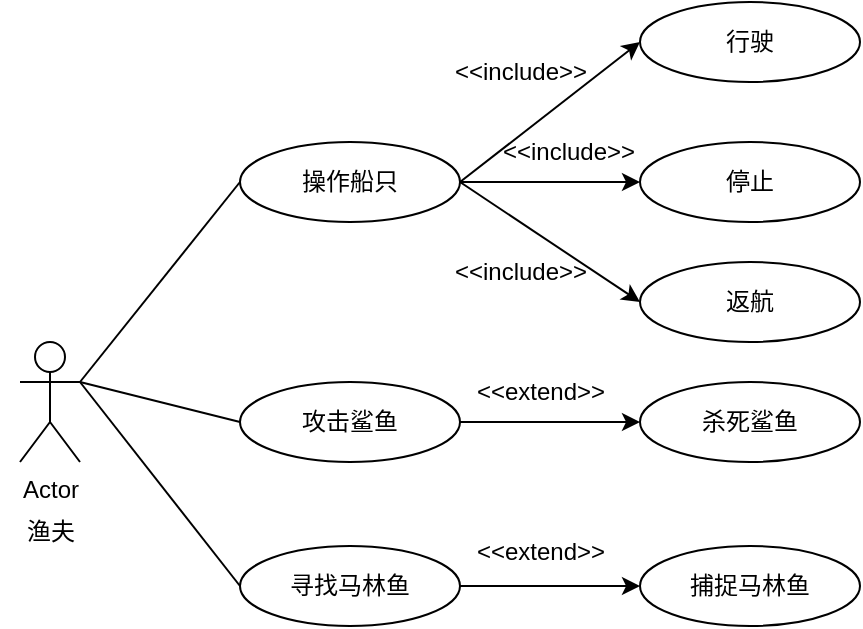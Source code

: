 <mxfile version="22.1.11" type="github">
  <diagram name="第 1 页" id="PhqbZmEQsiWpiNi39YRk">
    <mxGraphModel dx="1042" dy="543" grid="1" gridSize="10" guides="1" tooltips="1" connect="1" arrows="1" fold="1" page="1" pageScale="1" pageWidth="827" pageHeight="1169" math="0" shadow="0">
      <root>
        <mxCell id="0" />
        <mxCell id="1" parent="0" />
        <mxCell id="VC36BMPDw44ioH7sDTO2-8" value="操作船只" style="ellipse;whiteSpace=wrap;html=1;" vertex="1" parent="1">
          <mxGeometry x="200" y="100" width="110" height="40" as="geometry" />
        </mxCell>
        <mxCell id="VC36BMPDw44ioH7sDTO2-9" value="Actor" style="shape=umlActor;verticalLabelPosition=bottom;verticalAlign=top;html=1;" vertex="1" parent="1">
          <mxGeometry x="90" y="200" width="30" height="60" as="geometry" />
        </mxCell>
        <mxCell id="VC36BMPDw44ioH7sDTO2-16" value="渔夫" style="text;html=1;align=center;verticalAlign=middle;resizable=0;points=[];autosize=1;strokeColor=none;fillColor=none;" vertex="1" parent="1">
          <mxGeometry x="80" y="280" width="50" height="30" as="geometry" />
        </mxCell>
        <mxCell id="VC36BMPDw44ioH7sDTO2-18" value="" style="endArrow=none;html=1;rounded=0;entryX=0;entryY=0.5;entryDx=0;entryDy=0;" edge="1" parent="1" target="VC36BMPDw44ioH7sDTO2-8">
          <mxGeometry width="50" height="50" relative="1" as="geometry">
            <mxPoint x="120" y="220" as="sourcePoint" />
            <mxPoint x="240" y="180" as="targetPoint" />
          </mxGeometry>
        </mxCell>
        <mxCell id="VC36BMPDw44ioH7sDTO2-20" value="攻击鲨鱼" style="ellipse;whiteSpace=wrap;html=1;" vertex="1" parent="1">
          <mxGeometry x="200" y="220" width="110" height="40" as="geometry" />
        </mxCell>
        <mxCell id="VC36BMPDw44ioH7sDTO2-21" value="" style="endArrow=none;html=1;rounded=0;entryX=0;entryY=0.5;entryDx=0;entryDy=0;exitX=1;exitY=0.333;exitDx=0;exitDy=0;exitPerimeter=0;" edge="1" parent="1" source="VC36BMPDw44ioH7sDTO2-9" target="VC36BMPDw44ioH7sDTO2-20">
          <mxGeometry width="50" height="50" relative="1" as="geometry">
            <mxPoint x="130" y="224" as="sourcePoint" />
            <mxPoint x="210" y="140" as="targetPoint" />
          </mxGeometry>
        </mxCell>
        <mxCell id="VC36BMPDw44ioH7sDTO2-22" value="寻找马林鱼" style="ellipse;whiteSpace=wrap;html=1;" vertex="1" parent="1">
          <mxGeometry x="200" y="302" width="110" height="40" as="geometry" />
        </mxCell>
        <mxCell id="VC36BMPDw44ioH7sDTO2-23" value="" style="endArrow=none;html=1;rounded=0;entryX=0;entryY=0.5;entryDx=0;entryDy=0;" edge="1" parent="1" target="VC36BMPDw44ioH7sDTO2-22">
          <mxGeometry width="50" height="50" relative="1" as="geometry">
            <mxPoint x="120" y="220" as="sourcePoint" />
            <mxPoint x="210" y="210" as="targetPoint" />
          </mxGeometry>
        </mxCell>
        <mxCell id="VC36BMPDw44ioH7sDTO2-24" value="行驶" style="ellipse;whiteSpace=wrap;html=1;" vertex="1" parent="1">
          <mxGeometry x="400" y="30" width="110" height="40" as="geometry" />
        </mxCell>
        <mxCell id="VC36BMPDw44ioH7sDTO2-25" value="停止" style="ellipse;whiteSpace=wrap;html=1;" vertex="1" parent="1">
          <mxGeometry x="400" y="100" width="110" height="40" as="geometry" />
        </mxCell>
        <mxCell id="VC36BMPDw44ioH7sDTO2-26" value="返航" style="ellipse;whiteSpace=wrap;html=1;" vertex="1" parent="1">
          <mxGeometry x="400" y="160" width="110" height="40" as="geometry" />
        </mxCell>
        <mxCell id="VC36BMPDw44ioH7sDTO2-27" value="" style="endArrow=classic;html=1;rounded=0;entryX=0;entryY=0.5;entryDx=0;entryDy=0;exitX=1;exitY=0.5;exitDx=0;exitDy=0;" edge="1" parent="1" source="VC36BMPDw44ioH7sDTO2-8" target="VC36BMPDw44ioH7sDTO2-24">
          <mxGeometry width="50" height="50" relative="1" as="geometry">
            <mxPoint x="320" y="110" as="sourcePoint" />
            <mxPoint x="370" y="60" as="targetPoint" />
          </mxGeometry>
        </mxCell>
        <mxCell id="VC36BMPDw44ioH7sDTO2-28" value="" style="endArrow=classic;html=1;rounded=0;entryX=0;entryY=0.5;entryDx=0;entryDy=0;exitX=1;exitY=0.5;exitDx=0;exitDy=0;" edge="1" parent="1" source="VC36BMPDw44ioH7sDTO2-8" target="VC36BMPDw44ioH7sDTO2-25">
          <mxGeometry width="50" height="50" relative="1" as="geometry">
            <mxPoint x="310" y="120" as="sourcePoint" />
            <mxPoint x="410" y="60" as="targetPoint" />
          </mxGeometry>
        </mxCell>
        <mxCell id="VC36BMPDw44ioH7sDTO2-29" value="" style="endArrow=classic;html=1;rounded=0;entryX=0;entryY=0.5;entryDx=0;entryDy=0;exitX=1;exitY=0.5;exitDx=0;exitDy=0;" edge="1" parent="1" source="VC36BMPDw44ioH7sDTO2-8" target="VC36BMPDw44ioH7sDTO2-26">
          <mxGeometry width="50" height="50" relative="1" as="geometry">
            <mxPoint x="330" y="140" as="sourcePoint" />
            <mxPoint x="420" y="70" as="targetPoint" />
          </mxGeometry>
        </mxCell>
        <mxCell id="VC36BMPDw44ioH7sDTO2-30" value="杀死鲨鱼" style="ellipse;whiteSpace=wrap;html=1;" vertex="1" parent="1">
          <mxGeometry x="400" y="220" width="110" height="40" as="geometry" />
        </mxCell>
        <mxCell id="VC36BMPDw44ioH7sDTO2-31" value="" style="endArrow=classic;html=1;rounded=0;entryX=0;entryY=0.5;entryDx=0;entryDy=0;exitX=1;exitY=0.5;exitDx=0;exitDy=0;" edge="1" parent="1" source="VC36BMPDw44ioH7sDTO2-20" target="VC36BMPDw44ioH7sDTO2-30">
          <mxGeometry width="50" height="50" relative="1" as="geometry">
            <mxPoint x="320" y="140" as="sourcePoint" />
            <mxPoint x="410" y="140" as="targetPoint" />
          </mxGeometry>
        </mxCell>
        <mxCell id="VC36BMPDw44ioH7sDTO2-32" value="捕捉马林鱼" style="ellipse;whiteSpace=wrap;html=1;" vertex="1" parent="1">
          <mxGeometry x="400" y="302" width="110" height="40" as="geometry" />
        </mxCell>
        <mxCell id="VC36BMPDw44ioH7sDTO2-34" value="" style="endArrow=classic;html=1;rounded=0;entryX=0;entryY=0.5;entryDx=0;entryDy=0;exitX=1;exitY=0.5;exitDx=0;exitDy=0;" edge="1" parent="1" source="VC36BMPDw44ioH7sDTO2-22" target="VC36BMPDw44ioH7sDTO2-32">
          <mxGeometry width="50" height="50" relative="1" as="geometry">
            <mxPoint x="320" y="252" as="sourcePoint" />
            <mxPoint x="410" y="252" as="targetPoint" />
          </mxGeometry>
        </mxCell>
        <mxCell id="VC36BMPDw44ioH7sDTO2-35" value="&amp;lt;&amp;lt;include&amp;gt;&amp;gt;" style="text;html=1;align=center;verticalAlign=middle;resizable=0;points=[];autosize=1;strokeColor=none;fillColor=none;" vertex="1" parent="1">
          <mxGeometry x="290" y="50" width="100" height="30" as="geometry" />
        </mxCell>
        <mxCell id="VC36BMPDw44ioH7sDTO2-36" value="&amp;lt;&amp;lt;include&amp;gt;&amp;gt;" style="text;html=1;align=center;verticalAlign=middle;resizable=0;points=[];autosize=1;strokeColor=none;fillColor=none;" vertex="1" parent="1">
          <mxGeometry x="314" y="90" width="100" height="30" as="geometry" />
        </mxCell>
        <mxCell id="VC36BMPDw44ioH7sDTO2-37" value="&amp;lt;&amp;lt;include&amp;gt;&amp;gt;" style="text;html=1;align=center;verticalAlign=middle;resizable=0;points=[];autosize=1;strokeColor=none;fillColor=none;" vertex="1" parent="1">
          <mxGeometry x="290" y="150" width="100" height="30" as="geometry" />
        </mxCell>
        <mxCell id="VC36BMPDw44ioH7sDTO2-38" value="&amp;lt;&amp;lt;extend&amp;gt;&amp;gt;" style="text;html=1;align=center;verticalAlign=middle;resizable=0;points=[];autosize=1;strokeColor=none;fillColor=none;" vertex="1" parent="1">
          <mxGeometry x="300" y="290" width="100" height="30" as="geometry" />
        </mxCell>
        <mxCell id="VC36BMPDw44ioH7sDTO2-39" value="&amp;lt;&amp;lt;extend&amp;gt;&amp;gt;" style="text;html=1;align=center;verticalAlign=middle;resizable=0;points=[];autosize=1;strokeColor=none;fillColor=none;" vertex="1" parent="1">
          <mxGeometry x="300" y="210" width="100" height="30" as="geometry" />
        </mxCell>
      </root>
    </mxGraphModel>
  </diagram>
</mxfile>
